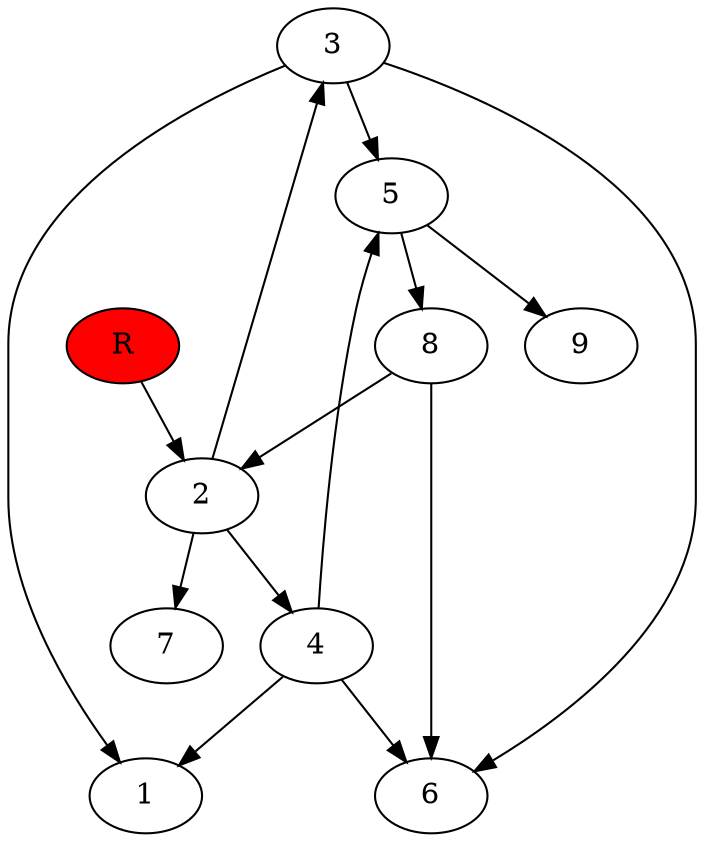 digraph prb10434 {
	1
	2
	3
	4
	5
	6
	7
	8
	R [fillcolor="#ff0000" style=filled]
	2 -> 3
	2 -> 4
	2 -> 7
	3 -> 1
	3 -> 5
	3 -> 6
	4 -> 1
	4 -> 5
	4 -> 6
	5 -> 8
	5 -> 9
	8 -> 2
	8 -> 6
	R -> 2
}
